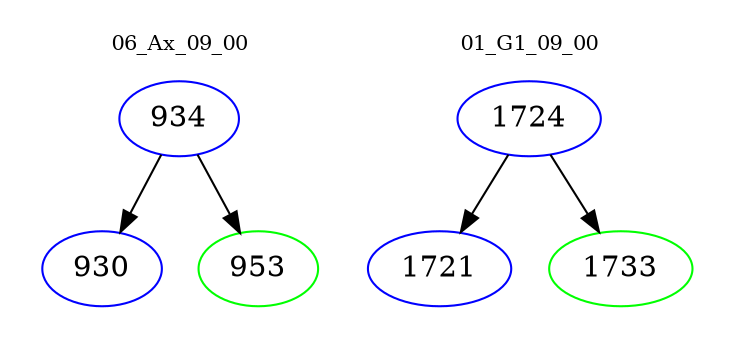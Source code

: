digraph{
subgraph cluster_0 {
color = white
label = "06_Ax_09_00";
fontsize=10;
T0_934 [label="934", color="blue"]
T0_934 -> T0_930 [color="black"]
T0_930 [label="930", color="blue"]
T0_934 -> T0_953 [color="black"]
T0_953 [label="953", color="green"]
}
subgraph cluster_1 {
color = white
label = "01_G1_09_00";
fontsize=10;
T1_1724 [label="1724", color="blue"]
T1_1724 -> T1_1721 [color="black"]
T1_1721 [label="1721", color="blue"]
T1_1724 -> T1_1733 [color="black"]
T1_1733 [label="1733", color="green"]
}
}
